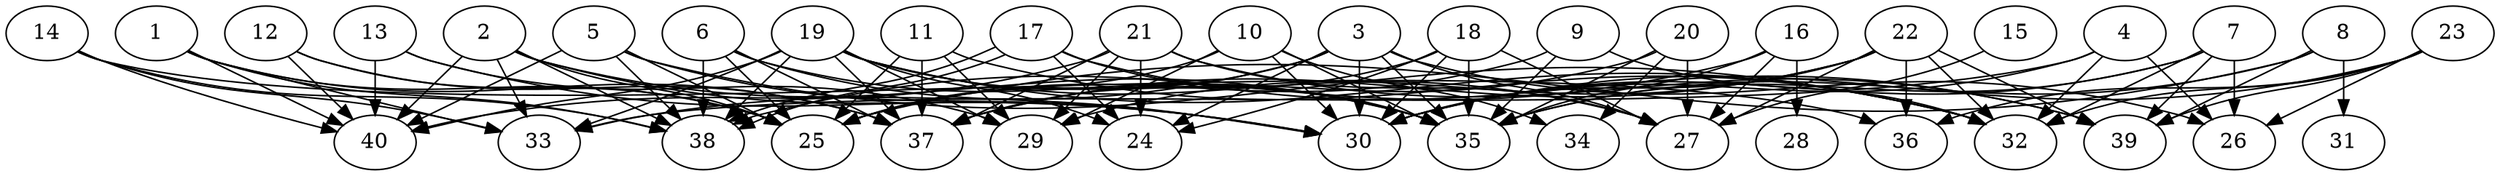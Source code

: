 // DAG automatically generated by daggen at Thu Oct  3 14:06:49 2019
// ./daggen --dot -n 40 --ccr 0.4 --fat 0.9 --regular 0.7 --density 0.5 --mindata 5242880 --maxdata 52428800 
digraph G {
  1 [size="94223360", alpha="0.19", expect_size="37689344"] 
  1 -> 25 [size ="37689344"]
  1 -> 33 [size ="37689344"]
  1 -> 37 [size ="37689344"]
  1 -> 38 [size ="37689344"]
  1 -> 40 [size ="37689344"]
  2 [size="38970880", alpha="0.08", expect_size="15588352"] 
  2 -> 25 [size ="15588352"]
  2 -> 30 [size ="15588352"]
  2 -> 33 [size ="15588352"]
  2 -> 35 [size ="15588352"]
  2 -> 38 [size ="15588352"]
  2 -> 40 [size ="15588352"]
  3 [size="110005760", alpha="0.13", expect_size="44002304"] 
  3 -> 24 [size ="44002304"]
  3 -> 25 [size ="44002304"]
  3 -> 26 [size ="44002304"]
  3 -> 27 [size ="44002304"]
  3 -> 30 [size ="44002304"]
  3 -> 33 [size ="44002304"]
  3 -> 35 [size ="44002304"]
  4 [size="100500480", alpha="0.14", expect_size="40200192"] 
  4 -> 26 [size ="40200192"]
  4 -> 30 [size ="40200192"]
  4 -> 32 [size ="40200192"]
  4 -> 33 [size ="40200192"]
  5 [size="40102400", alpha="0.06", expect_size="16040960"] 
  5 -> 25 [size ="16040960"]
  5 -> 30 [size ="16040960"]
  5 -> 32 [size ="16040960"]
  5 -> 38 [size ="16040960"]
  5 -> 40 [size ="16040960"]
  6 [size="52528640", alpha="0.15", expect_size="21011456"] 
  6 -> 25 [size ="21011456"]
  6 -> 30 [size ="21011456"]
  6 -> 35 [size ="21011456"]
  6 -> 37 [size ="21011456"]
  6 -> 38 [size ="21011456"]
  7 [size="30563840", alpha="0.01", expect_size="12225536"] 
  7 -> 26 [size ="12225536"]
  7 -> 30 [size ="12225536"]
  7 -> 32 [size ="12225536"]
  7 -> 35 [size ="12225536"]
  7 -> 39 [size ="12225536"]
  8 [size="41848320", alpha="0.10", expect_size="16739328"] 
  8 -> 25 [size ="16739328"]
  8 -> 31 [size ="16739328"]
  8 -> 35 [size ="16739328"]
  8 -> 39 [size ="16739328"]
  9 [size="94072320", alpha="0.07", expect_size="37628928"] 
  9 -> 25 [size ="37628928"]
  9 -> 32 [size ="37628928"]
  9 -> 35 [size ="37628928"]
  10 [size="30044160", alpha="0.13", expect_size="12017664"] 
  10 -> 25 [size ="12017664"]
  10 -> 29 [size ="12017664"]
  10 -> 30 [size ="12017664"]
  10 -> 34 [size ="12017664"]
  10 -> 35 [size ="12017664"]
  11 [size="78686720", alpha="0.18", expect_size="31474688"] 
  11 -> 25 [size ="31474688"]
  11 -> 29 [size ="31474688"]
  11 -> 32 [size ="31474688"]
  11 -> 37 [size ="31474688"]
  12 [size="74918400", alpha="0.07", expect_size="29967360"] 
  12 -> 25 [size ="29967360"]
  12 -> 37 [size ="29967360"]
  12 -> 40 [size ="29967360"]
  13 [size="122869760", alpha="0.00", expect_size="49147904"] 
  13 -> 29 [size ="49147904"]
  13 -> 30 [size ="49147904"]
  13 -> 40 [size ="49147904"]
  14 [size="79549440", alpha="0.18", expect_size="31819776"] 
  14 -> 33 [size ="31819776"]
  14 -> 36 [size ="31819776"]
  14 -> 38 [size ="31819776"]
  14 -> 40 [size ="31819776"]
  15 [size="42913280", alpha="0.15", expect_size="17165312"] 
  15 -> 27 [size ="17165312"]
  16 [size="76490240", alpha="0.08", expect_size="30596096"] 
  16 -> 27 [size ="30596096"]
  16 -> 28 [size ="30596096"]
  16 -> 35 [size ="30596096"]
  16 -> 38 [size ="30596096"]
  17 [size="46141440", alpha="0.18", expect_size="18456576"] 
  17 -> 24 [size ="18456576"]
  17 -> 35 [size ="18456576"]
  17 -> 38 [size ="18456576"]
  17 -> 38 [size ="18456576"]
  17 -> 39 [size ="18456576"]
  18 [size="50598400", alpha="0.16", expect_size="20239360"] 
  18 -> 24 [size ="20239360"]
  18 -> 27 [size ="20239360"]
  18 -> 30 [size ="20239360"]
  18 -> 35 [size ="20239360"]
  18 -> 37 [size ="20239360"]
  19 [size="112378880", alpha="0.02", expect_size="44951552"] 
  19 -> 24 [size ="44951552"]
  19 -> 27 [size ="44951552"]
  19 -> 29 [size ="44951552"]
  19 -> 32 [size ="44951552"]
  19 -> 33 [size ="44951552"]
  19 -> 35 [size ="44951552"]
  19 -> 37 [size ="44951552"]
  19 -> 38 [size ="44951552"]
  19 -> 40 [size ="44951552"]
  20 [size="37191680", alpha="0.05", expect_size="14876672"] 
  20 -> 27 [size ="14876672"]
  20 -> 34 [size ="14876672"]
  20 -> 35 [size ="14876672"]
  20 -> 37 [size ="14876672"]
  21 [size="116572160", alpha="0.01", expect_size="46628864"] 
  21 -> 24 [size ="46628864"]
  21 -> 27 [size ="46628864"]
  21 -> 29 [size ="46628864"]
  21 -> 37 [size ="46628864"]
  21 -> 39 [size ="46628864"]
  21 -> 40 [size ="46628864"]
  22 [size="102760960", alpha="0.01", expect_size="41104384"] 
  22 -> 27 [size ="41104384"]
  22 -> 29 [size ="41104384"]
  22 -> 30 [size ="41104384"]
  22 -> 32 [size ="41104384"]
  22 -> 36 [size ="41104384"]
  22 -> 37 [size ="41104384"]
  22 -> 39 [size ="41104384"]
  23 [size="26657280", alpha="0.18", expect_size="10662912"] 
  23 -> 26 [size ="10662912"]
  23 -> 30 [size ="10662912"]
  23 -> 32 [size ="10662912"]
  23 -> 36 [size ="10662912"]
  23 -> 39 [size ="10662912"]
  24 [size="27404800", alpha="0.10", expect_size="10961920"] 
  25 [size="15554560", alpha="0.06", expect_size="6221824"] 
  26 [size="104875520", alpha="0.09", expect_size="41950208"] 
  27 [size="35788800", alpha="0.15", expect_size="14315520"] 
  28 [size="21657600", alpha="0.06", expect_size="8663040"] 
  29 [size="115589120", alpha="0.11", expect_size="46235648"] 
  30 [size="128227840", alpha="0.18", expect_size="51291136"] 
  31 [size="36940800", alpha="0.17", expect_size="14776320"] 
  32 [size="40814080", alpha="0.06", expect_size="16325632"] 
  33 [size="47744000", alpha="0.13", expect_size="19097600"] 
  34 [size="36666880", alpha="0.12", expect_size="14666752"] 
  35 [size="94976000", alpha="0.16", expect_size="37990400"] 
  36 [size="13739520", alpha="0.11", expect_size="5495808"] 
  37 [size="68311040", alpha="0.11", expect_size="27324416"] 
  38 [size="40215040", alpha="0.18", expect_size="16086016"] 
  39 [size="76162560", alpha="0.02", expect_size="30465024"] 
  40 [size="21186560", alpha="0.09", expect_size="8474624"] 
}
